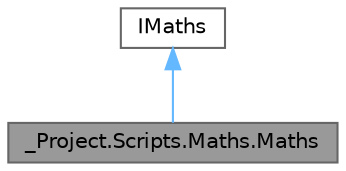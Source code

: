 digraph "_Project.Scripts.Maths.Maths"
{
 // LATEX_PDF_SIZE
  bgcolor="transparent";
  edge [fontname=Helvetica,fontsize=10,labelfontname=Helvetica,labelfontsize=10];
  node [fontname=Helvetica,fontsize=10,shape=box,height=0.2,width=0.4];
  Node1 [id="Node000001",label="_Project.Scripts.Maths.Maths",height=0.2,width=0.4,color="gray40", fillcolor="grey60", style="filled", fontcolor="black",tooltip="Класс, отвечающий за взаимодействие с логикой математических вычислений"];
  Node2 -> Node1 [id="edge1_Node000001_Node000002",dir="back",color="steelblue1",style="solid",tooltip=" "];
  Node2 [id="Node000002",label="IMaths",height=0.2,width=0.4,color="gray40", fillcolor="white", style="filled",URL="$interface___project_1_1_scripts_1_1_maths_1_1_i_maths.html",tooltip="Интерфейс, отвечающий за взаимодействие с логикой математических вычислений"];
}
